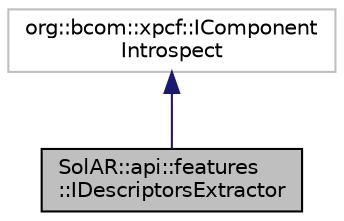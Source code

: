 digraph "SolAR::api::features::IDescriptorsExtractor"
{
 // LATEX_PDF_SIZE
  edge [fontname="Helvetica",fontsize="10",labelfontname="Helvetica",labelfontsize="10"];
  node [fontname="Helvetica",fontsize="10",shape=record];
  Node1 [label="SolAR::api::features\l::IDescriptorsExtractor",height=0.2,width=0.4,color="black", fillcolor="grey75", style="filled", fontcolor="black",tooltip="Extracts descriptors from a set of keypoints. UUID: c0e49ff1-0696-4fe6-85a8-9b2c1e155d2e"];
  Node2 -> Node1 [dir="back",color="midnightblue",fontsize="10",style="solid",fontname="Helvetica"];
  Node2 [label="org::bcom::xpcf::IComponent\lIntrospect",height=0.2,width=0.4,color="grey75", fillcolor="white", style="filled",tooltip=" "];
}
